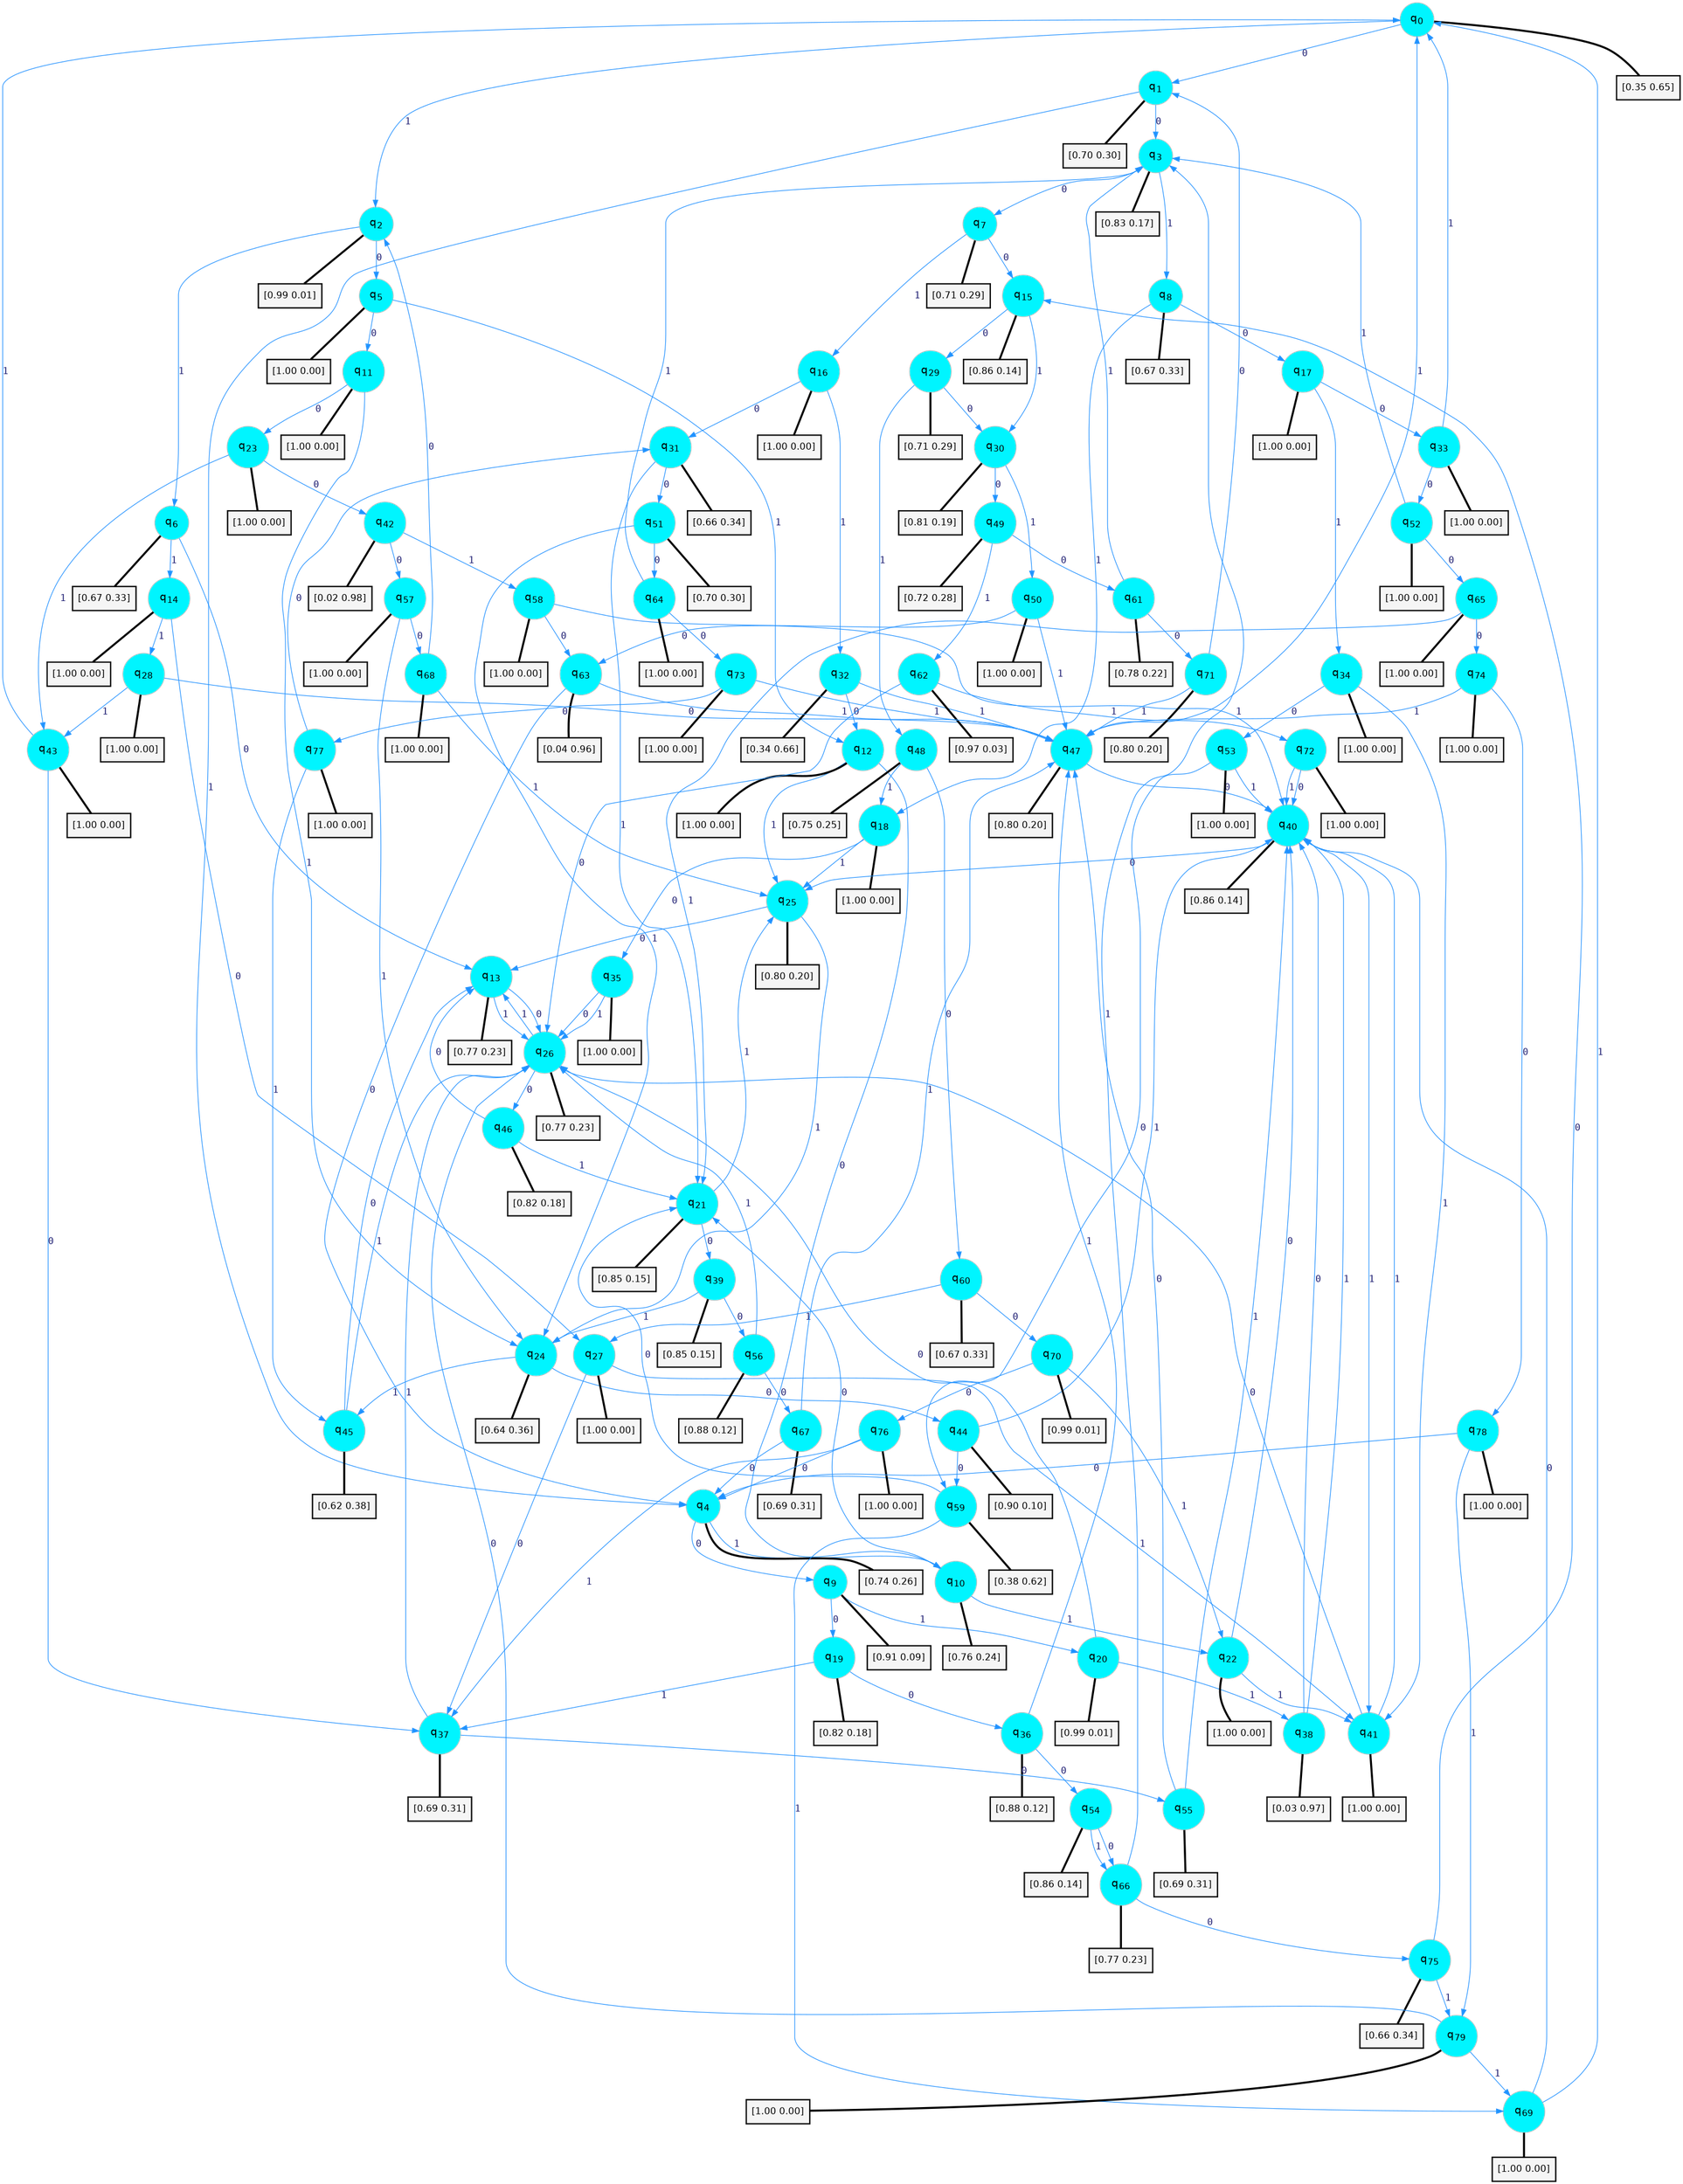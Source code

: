digraph G {
graph [
bgcolor=transparent, dpi=300, rankdir=TD, size="40,25"];
node [
color=gray, fillcolor=turquoise1, fontcolor=black, fontname=Helvetica, fontsize=16, fontweight=bold, shape=circle, style=filled];
edge [
arrowsize=1, color=dodgerblue1, fontcolor=midnightblue, fontname=courier, fontweight=bold, penwidth=1, style=solid, weight=20];
0[label=<q<SUB>0</SUB>>];
1[label=<q<SUB>1</SUB>>];
2[label=<q<SUB>2</SUB>>];
3[label=<q<SUB>3</SUB>>];
4[label=<q<SUB>4</SUB>>];
5[label=<q<SUB>5</SUB>>];
6[label=<q<SUB>6</SUB>>];
7[label=<q<SUB>7</SUB>>];
8[label=<q<SUB>8</SUB>>];
9[label=<q<SUB>9</SUB>>];
10[label=<q<SUB>10</SUB>>];
11[label=<q<SUB>11</SUB>>];
12[label=<q<SUB>12</SUB>>];
13[label=<q<SUB>13</SUB>>];
14[label=<q<SUB>14</SUB>>];
15[label=<q<SUB>15</SUB>>];
16[label=<q<SUB>16</SUB>>];
17[label=<q<SUB>17</SUB>>];
18[label=<q<SUB>18</SUB>>];
19[label=<q<SUB>19</SUB>>];
20[label=<q<SUB>20</SUB>>];
21[label=<q<SUB>21</SUB>>];
22[label=<q<SUB>22</SUB>>];
23[label=<q<SUB>23</SUB>>];
24[label=<q<SUB>24</SUB>>];
25[label=<q<SUB>25</SUB>>];
26[label=<q<SUB>26</SUB>>];
27[label=<q<SUB>27</SUB>>];
28[label=<q<SUB>28</SUB>>];
29[label=<q<SUB>29</SUB>>];
30[label=<q<SUB>30</SUB>>];
31[label=<q<SUB>31</SUB>>];
32[label=<q<SUB>32</SUB>>];
33[label=<q<SUB>33</SUB>>];
34[label=<q<SUB>34</SUB>>];
35[label=<q<SUB>35</SUB>>];
36[label=<q<SUB>36</SUB>>];
37[label=<q<SUB>37</SUB>>];
38[label=<q<SUB>38</SUB>>];
39[label=<q<SUB>39</SUB>>];
40[label=<q<SUB>40</SUB>>];
41[label=<q<SUB>41</SUB>>];
42[label=<q<SUB>42</SUB>>];
43[label=<q<SUB>43</SUB>>];
44[label=<q<SUB>44</SUB>>];
45[label=<q<SUB>45</SUB>>];
46[label=<q<SUB>46</SUB>>];
47[label=<q<SUB>47</SUB>>];
48[label=<q<SUB>48</SUB>>];
49[label=<q<SUB>49</SUB>>];
50[label=<q<SUB>50</SUB>>];
51[label=<q<SUB>51</SUB>>];
52[label=<q<SUB>52</SUB>>];
53[label=<q<SUB>53</SUB>>];
54[label=<q<SUB>54</SUB>>];
55[label=<q<SUB>55</SUB>>];
56[label=<q<SUB>56</SUB>>];
57[label=<q<SUB>57</SUB>>];
58[label=<q<SUB>58</SUB>>];
59[label=<q<SUB>59</SUB>>];
60[label=<q<SUB>60</SUB>>];
61[label=<q<SUB>61</SUB>>];
62[label=<q<SUB>62</SUB>>];
63[label=<q<SUB>63</SUB>>];
64[label=<q<SUB>64</SUB>>];
65[label=<q<SUB>65</SUB>>];
66[label=<q<SUB>66</SUB>>];
67[label=<q<SUB>67</SUB>>];
68[label=<q<SUB>68</SUB>>];
69[label=<q<SUB>69</SUB>>];
70[label=<q<SUB>70</SUB>>];
71[label=<q<SUB>71</SUB>>];
72[label=<q<SUB>72</SUB>>];
73[label=<q<SUB>73</SUB>>];
74[label=<q<SUB>74</SUB>>];
75[label=<q<SUB>75</SUB>>];
76[label=<q<SUB>76</SUB>>];
77[label=<q<SUB>77</SUB>>];
78[label=<q<SUB>78</SUB>>];
79[label=<q<SUB>79</SUB>>];
80[label="[0.35 0.65]", shape=box,fontcolor=black, fontname=Helvetica, fontsize=14, penwidth=2, fillcolor=whitesmoke,color=black];
81[label="[0.70 0.30]", shape=box,fontcolor=black, fontname=Helvetica, fontsize=14, penwidth=2, fillcolor=whitesmoke,color=black];
82[label="[0.99 0.01]", shape=box,fontcolor=black, fontname=Helvetica, fontsize=14, penwidth=2, fillcolor=whitesmoke,color=black];
83[label="[0.83 0.17]", shape=box,fontcolor=black, fontname=Helvetica, fontsize=14, penwidth=2, fillcolor=whitesmoke,color=black];
84[label="[0.74 0.26]", shape=box,fontcolor=black, fontname=Helvetica, fontsize=14, penwidth=2, fillcolor=whitesmoke,color=black];
85[label="[1.00 0.00]", shape=box,fontcolor=black, fontname=Helvetica, fontsize=14, penwidth=2, fillcolor=whitesmoke,color=black];
86[label="[0.67 0.33]", shape=box,fontcolor=black, fontname=Helvetica, fontsize=14, penwidth=2, fillcolor=whitesmoke,color=black];
87[label="[0.71 0.29]", shape=box,fontcolor=black, fontname=Helvetica, fontsize=14, penwidth=2, fillcolor=whitesmoke,color=black];
88[label="[0.67 0.33]", shape=box,fontcolor=black, fontname=Helvetica, fontsize=14, penwidth=2, fillcolor=whitesmoke,color=black];
89[label="[0.91 0.09]", shape=box,fontcolor=black, fontname=Helvetica, fontsize=14, penwidth=2, fillcolor=whitesmoke,color=black];
90[label="[0.76 0.24]", shape=box,fontcolor=black, fontname=Helvetica, fontsize=14, penwidth=2, fillcolor=whitesmoke,color=black];
91[label="[1.00 0.00]", shape=box,fontcolor=black, fontname=Helvetica, fontsize=14, penwidth=2, fillcolor=whitesmoke,color=black];
92[label="[1.00 0.00]", shape=box,fontcolor=black, fontname=Helvetica, fontsize=14, penwidth=2, fillcolor=whitesmoke,color=black];
93[label="[0.77 0.23]", shape=box,fontcolor=black, fontname=Helvetica, fontsize=14, penwidth=2, fillcolor=whitesmoke,color=black];
94[label="[1.00 0.00]", shape=box,fontcolor=black, fontname=Helvetica, fontsize=14, penwidth=2, fillcolor=whitesmoke,color=black];
95[label="[0.86 0.14]", shape=box,fontcolor=black, fontname=Helvetica, fontsize=14, penwidth=2, fillcolor=whitesmoke,color=black];
96[label="[1.00 0.00]", shape=box,fontcolor=black, fontname=Helvetica, fontsize=14, penwidth=2, fillcolor=whitesmoke,color=black];
97[label="[1.00 0.00]", shape=box,fontcolor=black, fontname=Helvetica, fontsize=14, penwidth=2, fillcolor=whitesmoke,color=black];
98[label="[1.00 0.00]", shape=box,fontcolor=black, fontname=Helvetica, fontsize=14, penwidth=2, fillcolor=whitesmoke,color=black];
99[label="[0.82 0.18]", shape=box,fontcolor=black, fontname=Helvetica, fontsize=14, penwidth=2, fillcolor=whitesmoke,color=black];
100[label="[0.99 0.01]", shape=box,fontcolor=black, fontname=Helvetica, fontsize=14, penwidth=2, fillcolor=whitesmoke,color=black];
101[label="[0.85 0.15]", shape=box,fontcolor=black, fontname=Helvetica, fontsize=14, penwidth=2, fillcolor=whitesmoke,color=black];
102[label="[1.00 0.00]", shape=box,fontcolor=black, fontname=Helvetica, fontsize=14, penwidth=2, fillcolor=whitesmoke,color=black];
103[label="[1.00 0.00]", shape=box,fontcolor=black, fontname=Helvetica, fontsize=14, penwidth=2, fillcolor=whitesmoke,color=black];
104[label="[0.64 0.36]", shape=box,fontcolor=black, fontname=Helvetica, fontsize=14, penwidth=2, fillcolor=whitesmoke,color=black];
105[label="[0.80 0.20]", shape=box,fontcolor=black, fontname=Helvetica, fontsize=14, penwidth=2, fillcolor=whitesmoke,color=black];
106[label="[0.77 0.23]", shape=box,fontcolor=black, fontname=Helvetica, fontsize=14, penwidth=2, fillcolor=whitesmoke,color=black];
107[label="[1.00 0.00]", shape=box,fontcolor=black, fontname=Helvetica, fontsize=14, penwidth=2, fillcolor=whitesmoke,color=black];
108[label="[1.00 0.00]", shape=box,fontcolor=black, fontname=Helvetica, fontsize=14, penwidth=2, fillcolor=whitesmoke,color=black];
109[label="[0.71 0.29]", shape=box,fontcolor=black, fontname=Helvetica, fontsize=14, penwidth=2, fillcolor=whitesmoke,color=black];
110[label="[0.81 0.19]", shape=box,fontcolor=black, fontname=Helvetica, fontsize=14, penwidth=2, fillcolor=whitesmoke,color=black];
111[label="[0.66 0.34]", shape=box,fontcolor=black, fontname=Helvetica, fontsize=14, penwidth=2, fillcolor=whitesmoke,color=black];
112[label="[0.34 0.66]", shape=box,fontcolor=black, fontname=Helvetica, fontsize=14, penwidth=2, fillcolor=whitesmoke,color=black];
113[label="[1.00 0.00]", shape=box,fontcolor=black, fontname=Helvetica, fontsize=14, penwidth=2, fillcolor=whitesmoke,color=black];
114[label="[1.00 0.00]", shape=box,fontcolor=black, fontname=Helvetica, fontsize=14, penwidth=2, fillcolor=whitesmoke,color=black];
115[label="[1.00 0.00]", shape=box,fontcolor=black, fontname=Helvetica, fontsize=14, penwidth=2, fillcolor=whitesmoke,color=black];
116[label="[0.88 0.12]", shape=box,fontcolor=black, fontname=Helvetica, fontsize=14, penwidth=2, fillcolor=whitesmoke,color=black];
117[label="[0.69 0.31]", shape=box,fontcolor=black, fontname=Helvetica, fontsize=14, penwidth=2, fillcolor=whitesmoke,color=black];
118[label="[0.03 0.97]", shape=box,fontcolor=black, fontname=Helvetica, fontsize=14, penwidth=2, fillcolor=whitesmoke,color=black];
119[label="[0.85 0.15]", shape=box,fontcolor=black, fontname=Helvetica, fontsize=14, penwidth=2, fillcolor=whitesmoke,color=black];
120[label="[0.86 0.14]", shape=box,fontcolor=black, fontname=Helvetica, fontsize=14, penwidth=2, fillcolor=whitesmoke,color=black];
121[label="[1.00 0.00]", shape=box,fontcolor=black, fontname=Helvetica, fontsize=14, penwidth=2, fillcolor=whitesmoke,color=black];
122[label="[0.02 0.98]", shape=box,fontcolor=black, fontname=Helvetica, fontsize=14, penwidth=2, fillcolor=whitesmoke,color=black];
123[label="[1.00 0.00]", shape=box,fontcolor=black, fontname=Helvetica, fontsize=14, penwidth=2, fillcolor=whitesmoke,color=black];
124[label="[0.90 0.10]", shape=box,fontcolor=black, fontname=Helvetica, fontsize=14, penwidth=2, fillcolor=whitesmoke,color=black];
125[label="[0.62 0.38]", shape=box,fontcolor=black, fontname=Helvetica, fontsize=14, penwidth=2, fillcolor=whitesmoke,color=black];
126[label="[0.82 0.18]", shape=box,fontcolor=black, fontname=Helvetica, fontsize=14, penwidth=2, fillcolor=whitesmoke,color=black];
127[label="[0.80 0.20]", shape=box,fontcolor=black, fontname=Helvetica, fontsize=14, penwidth=2, fillcolor=whitesmoke,color=black];
128[label="[0.75 0.25]", shape=box,fontcolor=black, fontname=Helvetica, fontsize=14, penwidth=2, fillcolor=whitesmoke,color=black];
129[label="[0.72 0.28]", shape=box,fontcolor=black, fontname=Helvetica, fontsize=14, penwidth=2, fillcolor=whitesmoke,color=black];
130[label="[1.00 0.00]", shape=box,fontcolor=black, fontname=Helvetica, fontsize=14, penwidth=2, fillcolor=whitesmoke,color=black];
131[label="[0.70 0.30]", shape=box,fontcolor=black, fontname=Helvetica, fontsize=14, penwidth=2, fillcolor=whitesmoke,color=black];
132[label="[1.00 0.00]", shape=box,fontcolor=black, fontname=Helvetica, fontsize=14, penwidth=2, fillcolor=whitesmoke,color=black];
133[label="[1.00 0.00]", shape=box,fontcolor=black, fontname=Helvetica, fontsize=14, penwidth=2, fillcolor=whitesmoke,color=black];
134[label="[0.86 0.14]", shape=box,fontcolor=black, fontname=Helvetica, fontsize=14, penwidth=2, fillcolor=whitesmoke,color=black];
135[label="[0.69 0.31]", shape=box,fontcolor=black, fontname=Helvetica, fontsize=14, penwidth=2, fillcolor=whitesmoke,color=black];
136[label="[0.88 0.12]", shape=box,fontcolor=black, fontname=Helvetica, fontsize=14, penwidth=2, fillcolor=whitesmoke,color=black];
137[label="[1.00 0.00]", shape=box,fontcolor=black, fontname=Helvetica, fontsize=14, penwidth=2, fillcolor=whitesmoke,color=black];
138[label="[1.00 0.00]", shape=box,fontcolor=black, fontname=Helvetica, fontsize=14, penwidth=2, fillcolor=whitesmoke,color=black];
139[label="[0.38 0.62]", shape=box,fontcolor=black, fontname=Helvetica, fontsize=14, penwidth=2, fillcolor=whitesmoke,color=black];
140[label="[0.67 0.33]", shape=box,fontcolor=black, fontname=Helvetica, fontsize=14, penwidth=2, fillcolor=whitesmoke,color=black];
141[label="[0.78 0.22]", shape=box,fontcolor=black, fontname=Helvetica, fontsize=14, penwidth=2, fillcolor=whitesmoke,color=black];
142[label="[0.97 0.03]", shape=box,fontcolor=black, fontname=Helvetica, fontsize=14, penwidth=2, fillcolor=whitesmoke,color=black];
143[label="[0.04 0.96]", shape=box,fontcolor=black, fontname=Helvetica, fontsize=14, penwidth=2, fillcolor=whitesmoke,color=black];
144[label="[1.00 0.00]", shape=box,fontcolor=black, fontname=Helvetica, fontsize=14, penwidth=2, fillcolor=whitesmoke,color=black];
145[label="[1.00 0.00]", shape=box,fontcolor=black, fontname=Helvetica, fontsize=14, penwidth=2, fillcolor=whitesmoke,color=black];
146[label="[0.77 0.23]", shape=box,fontcolor=black, fontname=Helvetica, fontsize=14, penwidth=2, fillcolor=whitesmoke,color=black];
147[label="[0.69 0.31]", shape=box,fontcolor=black, fontname=Helvetica, fontsize=14, penwidth=2, fillcolor=whitesmoke,color=black];
148[label="[1.00 0.00]", shape=box,fontcolor=black, fontname=Helvetica, fontsize=14, penwidth=2, fillcolor=whitesmoke,color=black];
149[label="[1.00 0.00]", shape=box,fontcolor=black, fontname=Helvetica, fontsize=14, penwidth=2, fillcolor=whitesmoke,color=black];
150[label="[0.99 0.01]", shape=box,fontcolor=black, fontname=Helvetica, fontsize=14, penwidth=2, fillcolor=whitesmoke,color=black];
151[label="[0.80 0.20]", shape=box,fontcolor=black, fontname=Helvetica, fontsize=14, penwidth=2, fillcolor=whitesmoke,color=black];
152[label="[1.00 0.00]", shape=box,fontcolor=black, fontname=Helvetica, fontsize=14, penwidth=2, fillcolor=whitesmoke,color=black];
153[label="[1.00 0.00]", shape=box,fontcolor=black, fontname=Helvetica, fontsize=14, penwidth=2, fillcolor=whitesmoke,color=black];
154[label="[1.00 0.00]", shape=box,fontcolor=black, fontname=Helvetica, fontsize=14, penwidth=2, fillcolor=whitesmoke,color=black];
155[label="[0.66 0.34]", shape=box,fontcolor=black, fontname=Helvetica, fontsize=14, penwidth=2, fillcolor=whitesmoke,color=black];
156[label="[1.00 0.00]", shape=box,fontcolor=black, fontname=Helvetica, fontsize=14, penwidth=2, fillcolor=whitesmoke,color=black];
157[label="[1.00 0.00]", shape=box,fontcolor=black, fontname=Helvetica, fontsize=14, penwidth=2, fillcolor=whitesmoke,color=black];
158[label="[1.00 0.00]", shape=box,fontcolor=black, fontname=Helvetica, fontsize=14, penwidth=2, fillcolor=whitesmoke,color=black];
159[label="[1.00 0.00]", shape=box,fontcolor=black, fontname=Helvetica, fontsize=14, penwidth=2, fillcolor=whitesmoke,color=black];
0->1 [label=0];
0->2 [label=1];
0->80 [arrowhead=none, penwidth=3,color=black];
1->3 [label=0];
1->4 [label=1];
1->81 [arrowhead=none, penwidth=3,color=black];
2->5 [label=0];
2->6 [label=1];
2->82 [arrowhead=none, penwidth=3,color=black];
3->7 [label=0];
3->8 [label=1];
3->83 [arrowhead=none, penwidth=3,color=black];
4->9 [label=0];
4->10 [label=1];
4->84 [arrowhead=none, penwidth=3,color=black];
5->11 [label=0];
5->12 [label=1];
5->85 [arrowhead=none, penwidth=3,color=black];
6->13 [label=0];
6->14 [label=1];
6->86 [arrowhead=none, penwidth=3,color=black];
7->15 [label=0];
7->16 [label=1];
7->87 [arrowhead=none, penwidth=3,color=black];
8->17 [label=0];
8->18 [label=1];
8->88 [arrowhead=none, penwidth=3,color=black];
9->19 [label=0];
9->20 [label=1];
9->89 [arrowhead=none, penwidth=3,color=black];
10->21 [label=0];
10->22 [label=1];
10->90 [arrowhead=none, penwidth=3,color=black];
11->23 [label=0];
11->24 [label=1];
11->91 [arrowhead=none, penwidth=3,color=black];
12->10 [label=0];
12->25 [label=1];
12->92 [arrowhead=none, penwidth=3,color=black];
13->26 [label=0];
13->26 [label=1];
13->93 [arrowhead=none, penwidth=3,color=black];
14->27 [label=0];
14->28 [label=1];
14->94 [arrowhead=none, penwidth=3,color=black];
15->29 [label=0];
15->30 [label=1];
15->95 [arrowhead=none, penwidth=3,color=black];
16->31 [label=0];
16->32 [label=1];
16->96 [arrowhead=none, penwidth=3,color=black];
17->33 [label=0];
17->34 [label=1];
17->97 [arrowhead=none, penwidth=3,color=black];
18->35 [label=0];
18->25 [label=1];
18->98 [arrowhead=none, penwidth=3,color=black];
19->36 [label=0];
19->37 [label=1];
19->99 [arrowhead=none, penwidth=3,color=black];
20->26 [label=0];
20->38 [label=1];
20->100 [arrowhead=none, penwidth=3,color=black];
21->39 [label=0];
21->25 [label=1];
21->101 [arrowhead=none, penwidth=3,color=black];
22->40 [label=0];
22->41 [label=1];
22->102 [arrowhead=none, penwidth=3,color=black];
23->42 [label=0];
23->43 [label=1];
23->103 [arrowhead=none, penwidth=3,color=black];
24->44 [label=0];
24->45 [label=1];
24->104 [arrowhead=none, penwidth=3,color=black];
25->13 [label=0];
25->24 [label=1];
25->105 [arrowhead=none, penwidth=3,color=black];
26->46 [label=0];
26->13 [label=1];
26->106 [arrowhead=none, penwidth=3,color=black];
27->37 [label=0];
27->41 [label=1];
27->107 [arrowhead=none, penwidth=3,color=black];
28->47 [label=0];
28->43 [label=1];
28->108 [arrowhead=none, penwidth=3,color=black];
29->30 [label=0];
29->48 [label=1];
29->109 [arrowhead=none, penwidth=3,color=black];
30->49 [label=0];
30->50 [label=1];
30->110 [arrowhead=none, penwidth=3,color=black];
31->51 [label=0];
31->21 [label=1];
31->111 [arrowhead=none, penwidth=3,color=black];
32->12 [label=0];
32->47 [label=1];
32->112 [arrowhead=none, penwidth=3,color=black];
33->52 [label=0];
33->0 [label=1];
33->113 [arrowhead=none, penwidth=3,color=black];
34->53 [label=0];
34->41 [label=1];
34->114 [arrowhead=none, penwidth=3,color=black];
35->26 [label=0];
35->26 [label=1];
35->115 [arrowhead=none, penwidth=3,color=black];
36->54 [label=0];
36->47 [label=1];
36->116 [arrowhead=none, penwidth=3,color=black];
37->55 [label=0];
37->26 [label=1];
37->117 [arrowhead=none, penwidth=3,color=black];
38->40 [label=0];
38->40 [label=1];
38->118 [arrowhead=none, penwidth=3,color=black];
39->56 [label=0];
39->24 [label=1];
39->119 [arrowhead=none, penwidth=3,color=black];
40->25 [label=0];
40->41 [label=1];
40->120 [arrowhead=none, penwidth=3,color=black];
41->26 [label=0];
41->40 [label=1];
41->121 [arrowhead=none, penwidth=3,color=black];
42->57 [label=0];
42->58 [label=1];
42->122 [arrowhead=none, penwidth=3,color=black];
43->37 [label=0];
43->0 [label=1];
43->123 [arrowhead=none, penwidth=3,color=black];
44->59 [label=0];
44->40 [label=1];
44->124 [arrowhead=none, penwidth=3,color=black];
45->13 [label=0];
45->26 [label=1];
45->125 [arrowhead=none, penwidth=3,color=black];
46->13 [label=0];
46->21 [label=1];
46->126 [arrowhead=none, penwidth=3,color=black];
47->40 [label=0];
47->0 [label=1];
47->127 [arrowhead=none, penwidth=3,color=black];
48->60 [label=0];
48->18 [label=1];
48->128 [arrowhead=none, penwidth=3,color=black];
49->61 [label=0];
49->62 [label=1];
49->129 [arrowhead=none, penwidth=3,color=black];
50->63 [label=0];
50->47 [label=1];
50->130 [arrowhead=none, penwidth=3,color=black];
51->64 [label=0];
51->24 [label=1];
51->131 [arrowhead=none, penwidth=3,color=black];
52->65 [label=0];
52->3 [label=1];
52->132 [arrowhead=none, penwidth=3,color=black];
53->59 [label=0];
53->40 [label=1];
53->133 [arrowhead=none, penwidth=3,color=black];
54->66 [label=0];
54->66 [label=1];
54->134 [arrowhead=none, penwidth=3,color=black];
55->47 [label=0];
55->40 [label=1];
55->135 [arrowhead=none, penwidth=3,color=black];
56->67 [label=0];
56->26 [label=1];
56->136 [arrowhead=none, penwidth=3,color=black];
57->68 [label=0];
57->24 [label=1];
57->137 [arrowhead=none, penwidth=3,color=black];
58->63 [label=0];
58->40 [label=1];
58->138 [arrowhead=none, penwidth=3,color=black];
59->21 [label=0];
59->69 [label=1];
59->139 [arrowhead=none, penwidth=3,color=black];
60->70 [label=0];
60->27 [label=1];
60->140 [arrowhead=none, penwidth=3,color=black];
61->71 [label=0];
61->3 [label=1];
61->141 [arrowhead=none, penwidth=3,color=black];
62->26 [label=0];
62->72 [label=1];
62->142 [arrowhead=none, penwidth=3,color=black];
63->4 [label=0];
63->47 [label=1];
63->143 [arrowhead=none, penwidth=3,color=black];
64->73 [label=0];
64->3 [label=1];
64->144 [arrowhead=none, penwidth=3,color=black];
65->74 [label=0];
65->21 [label=1];
65->145 [arrowhead=none, penwidth=3,color=black];
66->75 [label=0];
66->3 [label=1];
66->146 [arrowhead=none, penwidth=3,color=black];
67->4 [label=0];
67->47 [label=1];
67->147 [arrowhead=none, penwidth=3,color=black];
68->2 [label=0];
68->25 [label=1];
68->148 [arrowhead=none, penwidth=3,color=black];
69->40 [label=0];
69->0 [label=1];
69->149 [arrowhead=none, penwidth=3,color=black];
70->76 [label=0];
70->22 [label=1];
70->150 [arrowhead=none, penwidth=3,color=black];
71->1 [label=0];
71->47 [label=1];
71->151 [arrowhead=none, penwidth=3,color=black];
72->40 [label=0];
72->40 [label=1];
72->152 [arrowhead=none, penwidth=3,color=black];
73->77 [label=0];
73->47 [label=1];
73->153 [arrowhead=none, penwidth=3,color=black];
74->78 [label=0];
74->47 [label=1];
74->154 [arrowhead=none, penwidth=3,color=black];
75->15 [label=0];
75->79 [label=1];
75->155 [arrowhead=none, penwidth=3,color=black];
76->4 [label=0];
76->37 [label=1];
76->156 [arrowhead=none, penwidth=3,color=black];
77->31 [label=0];
77->45 [label=1];
77->157 [arrowhead=none, penwidth=3,color=black];
78->4 [label=0];
78->79 [label=1];
78->158 [arrowhead=none, penwidth=3,color=black];
79->26 [label=0];
79->69 [label=1];
79->159 [arrowhead=none, penwidth=3,color=black];
}
